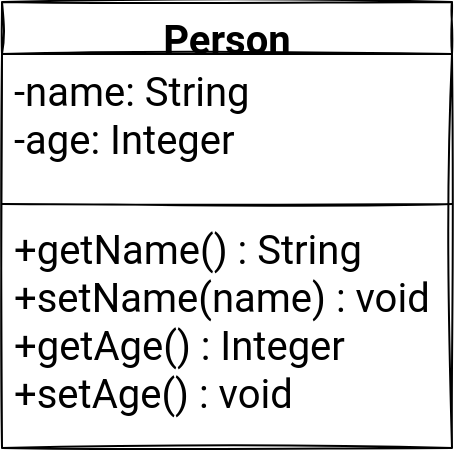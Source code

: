 <mxfile version="16.1.0" type="github">
  <diagram id="h1bc-GkFXOywaLTGmo5z" name="Page-1">
    <mxGraphModel dx="1605" dy="984" grid="0" gridSize="10" guides="1" tooltips="1" connect="1" arrows="1" fold="1" page="0" pageScale="1" pageWidth="850" pageHeight="1100" math="0" shadow="0">
      <root>
        <mxCell id="0" />
        <mxCell id="1" parent="0" />
        <mxCell id="hJWFSvQQYyMpn1cycKUW-10" value="Person" style="swimlane;fontStyle=1;align=center;verticalAlign=top;childLayout=stackLayout;horizontal=1;startSize=26;horizontalStack=0;resizeParent=1;resizeParentMax=0;resizeLast=0;collapsible=1;marginBottom=0;sketch=1;hachureGap=4;fontFamily=Roboto;fontSource=https%3A%2F%2Ffonts.googleapis.com%2Fcss%3Ffamily%3DRoboto;fontSize=20;" vertex="1" parent="1">
          <mxGeometry x="-327" y="-209" width="225" height="223" as="geometry" />
        </mxCell>
        <mxCell id="hJWFSvQQYyMpn1cycKUW-11" value="-name: String&#xa;-age: Integer" style="text;strokeColor=none;fillColor=none;align=left;verticalAlign=top;spacingLeft=4;spacingRight=4;overflow=hidden;rotatable=0;points=[[0,0.5],[1,0.5]];portConstraint=eastwest;sketch=1;hachureGap=4;fontFamily=Roboto;fontSource=https%3A%2F%2Ffonts.googleapis.com%2Fcss%3Ffamily%3DRoboto;fontSize=20;" vertex="1" parent="hJWFSvQQYyMpn1cycKUW-10">
          <mxGeometry y="26" width="225" height="71" as="geometry" />
        </mxCell>
        <mxCell id="hJWFSvQQYyMpn1cycKUW-14" value="" style="line;strokeWidth=1;fillColor=none;align=left;verticalAlign=middle;spacingTop=-1;spacingLeft=3;spacingRight=3;rotatable=0;labelPosition=right;points=[];portConstraint=eastwest;sketch=1;hachureGap=4;fontFamily=Roboto;fontSource=https%3A%2F%2Ffonts.googleapis.com%2Fcss%3Ffamily%3DRoboto;fontSize=20;" vertex="1" parent="hJWFSvQQYyMpn1cycKUW-10">
          <mxGeometry y="97" width="225" height="8" as="geometry" />
        </mxCell>
        <mxCell id="hJWFSvQQYyMpn1cycKUW-13" value="+getName() : String&#xa;+setName(name) : void&#xa;+getAge() : Integer&#xa;+setAge() : void&#xa;" style="text;strokeColor=none;fillColor=none;align=left;verticalAlign=top;spacingLeft=4;spacingRight=4;overflow=hidden;rotatable=0;points=[[0,0.5],[1,0.5]];portConstraint=eastwest;sketch=1;hachureGap=4;fontFamily=Roboto;fontSource=https%3A%2F%2Ffonts.googleapis.com%2Fcss%3Ffamily%3DRoboto;fontSize=20;" vertex="1" parent="hJWFSvQQYyMpn1cycKUW-10">
          <mxGeometry y="105" width="225" height="118" as="geometry" />
        </mxCell>
      </root>
    </mxGraphModel>
  </diagram>
</mxfile>
